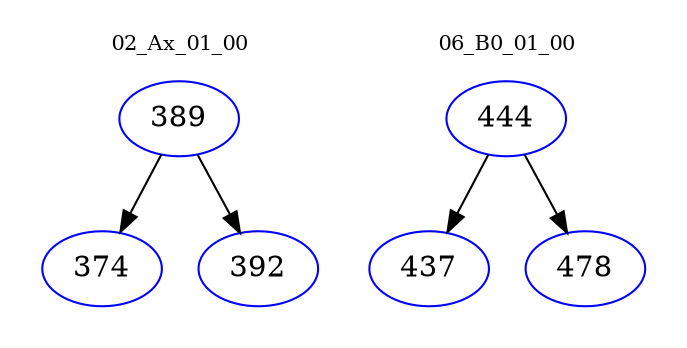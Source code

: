 digraph{
subgraph cluster_0 {
color = white
label = "02_Ax_01_00";
fontsize=10;
T0_389 [label="389", color="blue"]
T0_389 -> T0_374 [color="black"]
T0_374 [label="374", color="blue"]
T0_389 -> T0_392 [color="black"]
T0_392 [label="392", color="blue"]
}
subgraph cluster_1 {
color = white
label = "06_B0_01_00";
fontsize=10;
T1_444 [label="444", color="blue"]
T1_444 -> T1_437 [color="black"]
T1_437 [label="437", color="blue"]
T1_444 -> T1_478 [color="black"]
T1_478 [label="478", color="blue"]
}
}
